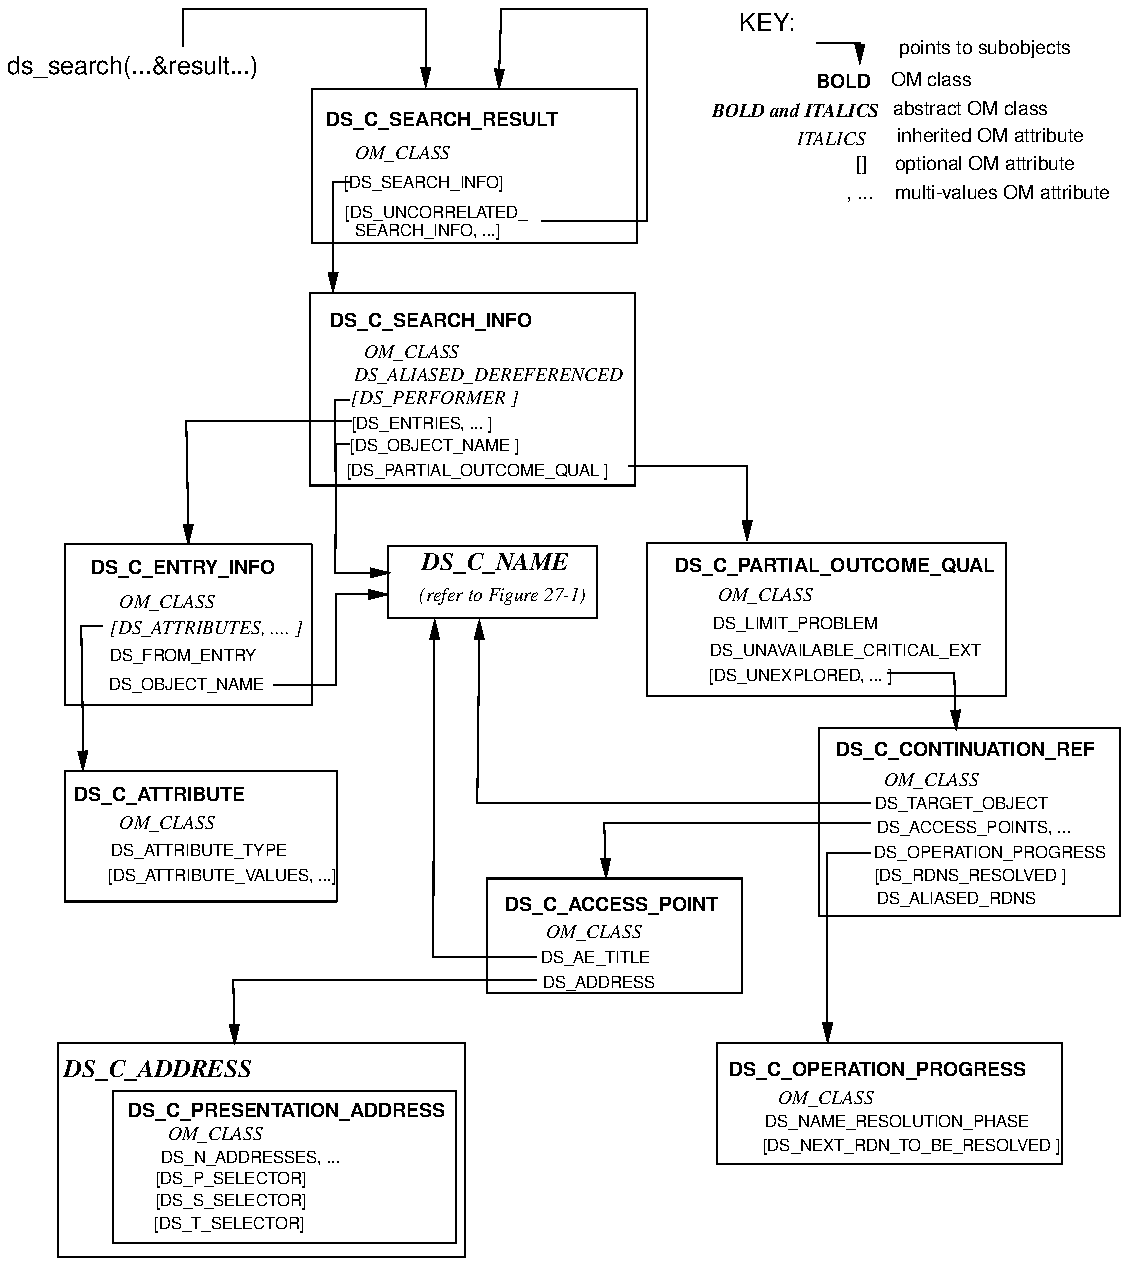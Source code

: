 .PS
.in +.5i
scale = 112
"\fH\s6DS_ALIASED_RDNS\s0\fP"  at 522, 201
"\fH\s6[DS_RDNS_RESOLVED ]\s0\fP"  at 530, 214
"\fH\s6DS_ACCESS_POINTS, ...\s0\fP"  at 532, 241
.ps 10
line ->  from 484, 327 \
	to 521, 327 \
	to 522, 295 
.ps 10
"\fH\s6[DS_UNEXPLORED, ... ]\s0\fP"  at 435, 326
"\fH\s6DS_N_ADDRESSES, ...\s0\fP"  at 127, 56
"\fH\s6[DS_T_SELECTOR]\s0\fP"  at 115, 19
"\fH\s6[DS_S_SELECTOR]\s0\fP"  at 116, 32
"\fH\s6[DS_P_SELECTOR]\s0\fP"  at 116, 44
.ps 10
line   from 182, 480 \
	to 174, 480 \
	to 174, 440 
.ps 10
"\fH\s6SEARCH_INFO, ...]\s0\fP"  at 226, 575
"\fH\s6[DS_UNCORRELATED_\s0\fP"  at 231, 585
"\fH\s6[DS_SEARCH_INFO]\s0\fP"  at 224, 602
.ps 10
line ->  from 44, 353 \
	to 32, 353 \
	to 33, 272 
.ps 10
box  wid 152 ht 73 at 99, 235.5
"\fH\s6[DS_ATTRIBUTE_VALUES, ...]\s0\fP"  at 111, 214
"\fH\s6DS_ATTRIBUTE_TYPE\s0\fP"  at 98, 228
"\fI\s7OM_CLASS\s0\fP"  at 80, 243
"\f(HB\s7DS_C_ATTRIBUTE\s0\fP"  at 76, 259
"\fH\s6[DS_ENTRIES, ... ]\s0\fP"  at 223, 467
.ps 10
box  wid 169 ht 105 at 529.5, 243.5
.ps 10
"\fH\s6[DS_NEXT_RDN_TO_BE_RESOLVED ]\s0\fP"  at 497, 63
"\fH\s6DS_NAME_RESOLUTION_PHASE\s0\fP"  at 489, 76
.ps 10
box  wid 228 ht 120 at 133, 60
.ps 10
"\f(HB\s7DS_C_ACCESS_POINT\s0\fP"  at 329, 197
"\fI\s7[DS_ATTRIBUTES, .... ]\s0\fP"  at 102, 352
"\fH\s6DS_OBJECT_NAME\s0\fP"  at 91, 321
box  wid 138 ht 90 at 92, 354
.ps 10
line ->  from 140, 320 \
	to 175, 320 \
	to 175, 371 \
	to 204, 371 
.ps 10
"\fH\s6DS_FROM_ENTRY\s0\fP"  at 89, 337
"\fI\s7OM_CLASS\s0\fP"  at 80, 367
"\fH\s6[DS_PARTIAL_OUTCOME_QUAL ]\s0\fP"  at 254, 441
"\fH\s6[DS_OBJECT_NAME ]\s0\fP"  at 230, 455
"\fI\s7[DS_PERFORMER ]\s0\fP"  at 230, 481
"\fI\s7DS_ALIASED_DEREFERENCED\s0\fP"  at 260, 494
line ->  from 89, 678 \
	to 89, 699 \
	to 225, 699 \
	to 225, 655 
.ps 10
line ->  from 290, 580 \
	to 349, 580 \
	to 349, 699 \
	to 267, 699 \
	to 266, 654 
.ps 10
box  wid 182 ht 86 at 252, 611
"\f(HB\s7DS_C_SEARCH_RESULT\s0\fP"  at 234, 637
"\fI\s7OM_CLASS\s0\fP"  at 212, 618
.ps 10
line ->  from 182, 602 \
	to 173, 602 \
	to 173, 540 
box  wid 192 ht 85 at 146, 50.5
.ps 10
"\fI\s7OM_CLASS\s0\fP"  at 107, 69
"\f(BI\s9DS_C_ADDRESS\s0\fP"  at 75, 104
"\f(HB\s7DS_C_PRESENTATION_ADDRESS\s0\fP"  at 147, 82
.ps 10
box  wid 201 ht 86 at 449.5, 357
.ps 10
"\fH\s6DS_UNAVAILABLE_CRITICAL_EXT\s0\fP"  at 460, 340
"\fH\s6DS_LIMIT_PROBLEM\s0\fP"  at 432, 355
"\fI\s7OM_CLASS\s0\fP"  at 415, 371
"\f(HB\s7DS_C_ENTRY_INFO\s0\fP"  at 89, 386
"\f(HB\s7DS_C_PARTIAL_OUTCOME_QUAL\s0\fP"  at 454, 387
"\fI\s7(refer to Figure 27-1)\s0\fP"  at 268, 371
"\f(BI\s9DS_C_NAME\s0\fP"  at 264, 388
box  wid 117 ht 40 at 262.5, 378
"\fH\s9ds_search(...&result...)\s0\fP"  at 61, 666
"\f(HB\s7DS_C_SEARCH_INFO\s0\fP"  at 228, 524
"\fI\s7OM_CLASS\s0\fP"  at 217, 507
"\fI\s7OM_CLASS\s0\fP"  at 319, 182
box  wid 182 ht 108 at 251, 486
.ps 10
line ->  from 182, 455 \
	to 175, 455 \
	to 174, 383 \
	to 205, 383 
line ->  from 339, 443 \
	to 405, 443 \
	to 405, 401 
.ps 10
"\f(HB\s7DS_C_CONTINUATION_REF\s0\fP"  at 527, 284
"\fI\s7OM_CLASS\s0\fP"  at 508, 267
"\fH\s6DS_TARGET_OBJECT\s0\fP"  at 525, 254
"\fH\s6DS_OPERATION_PROGRESS\s0\fP"  at 541, 227
.ps 10
box  wid 193 ht 68 at 484.5, 86
.ps 10
"\f(HB\s7DS_C_OPERATION_PROGRESS\s0\fP"  at 478, 105
"\fI\s7OM_CLASS\s0\fP"  at 449, 89
.ps 10
box  wid 143 ht 64 at 330.5, 180
.ps 10
"\fH\s6DS_ADDRESS\s0\fP"  at 322, 154
"\fH\s6DS_AE_TITLE\s0\fP"  at 320, 168
.ps 10
line ->  from 474, 254 \
	to 254, 254 \
	to 255, 357 
line ->  from 474, 243 \
	to 325, 243 \
	to 326, 212 
line ->  from 474, 226 \
	to 450, 226 \
	to 450, 120 
line ->  from 287, 168 \
	to 229, 168 \
	to 230, 357 
line ->  from 287, 155 \
	to 117, 155 \
	to 118, 119 
line ->  from 183, 468 \
	to 91, 468 \
	to 92, 399 
.ps 10
"\fH\s7points to subobjects\s0\fP"  at 538, 677
.ps 10
line ->  from 444, 680 \
	to 468, 680 \
	to 468, 668 
.ps 10
"\f(HB\s7BOLD\s0\fP"  at 459, 658
"\fH\s7OM class\s0\fP"  at 508, 659
"\f(BI\s7BOLD and ITALICS\s0\fP"  at 432, 642
"\fH\s7abstract OM class\s0\fP"  at 530, 643
"\fI\s7ITALICS\s0\fP"  at 452, 626
"\fH\s7inherited OM attribute\s0\fP"  at 541, 628
"\fH\s7[]\s0\fP"  at 469, 612
"\fH\s7optional OM attribute\s0\fP"  at 538, 612
"\fH\s7, ...\s0\fP"  at 468, 596
"\fH\s7multi-values OM attribute\s0\fP"  at 548, 596
"\fH\s9KEY:\s0\fP"  at 416, 690
.in -.5i
.PE
